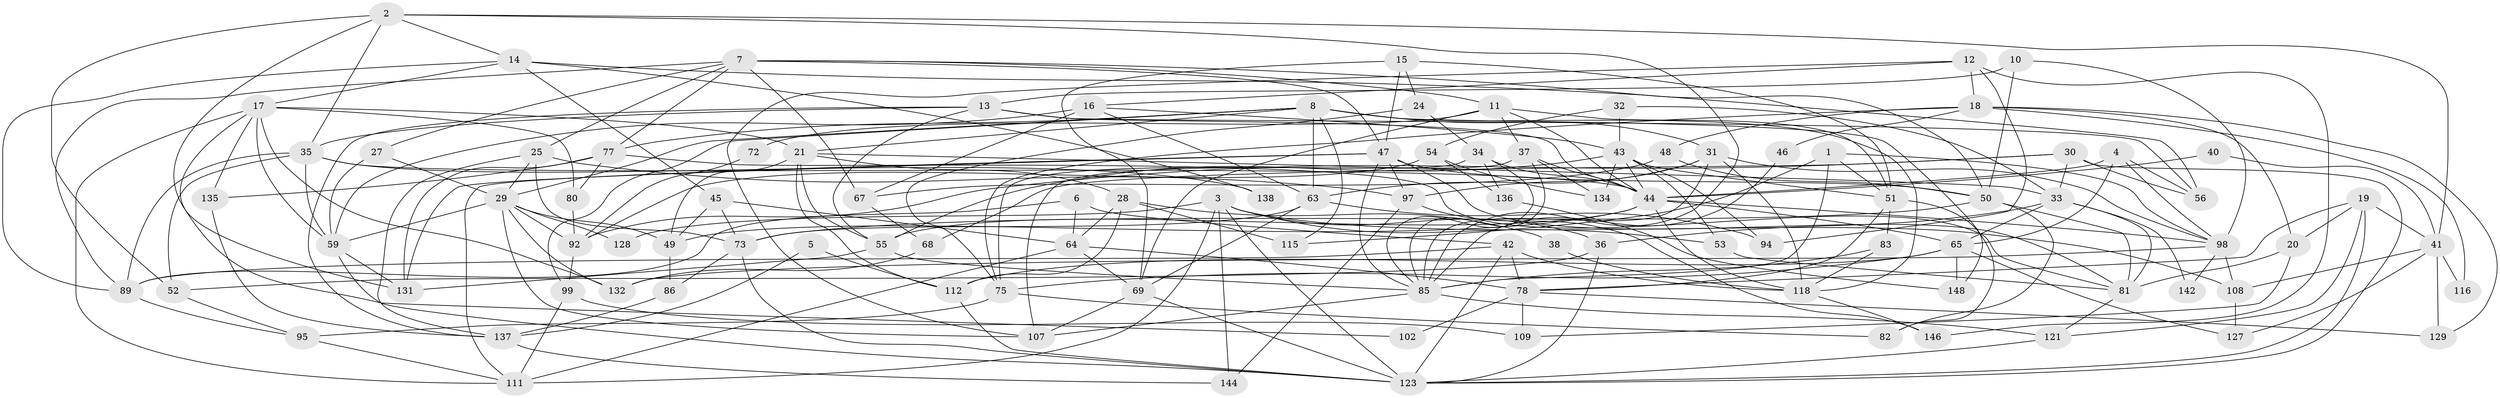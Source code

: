 // original degree distribution, {4: 0.2550335570469799, 5: 0.21476510067114093, 2: 0.12080536912751678, 3: 0.28187919463087246, 6: 0.09395973154362416, 9: 0.006711409395973154, 8: 0.006711409395973154, 7: 0.020134228187919462}
// Generated by graph-tools (version 1.1) at 2025/41/03/06/25 10:41:59]
// undirected, 101 vertices, 249 edges
graph export_dot {
graph [start="1"]
  node [color=gray90,style=filled];
  1;
  2 [super="+58"];
  3 [super="+120"];
  4 [super="+9"];
  5;
  6;
  7 [super="+113"];
  8 [super="+105"];
  10;
  11 [super="+126"];
  12 [super="+39"];
  13 [super="+106"];
  14;
  15;
  16 [super="+26"];
  17 [super="+57"];
  18 [super="+23"];
  19;
  20 [super="+122"];
  21 [super="+22"];
  24;
  25 [super="+61"];
  27;
  28 [super="+76"];
  29 [super="+79"];
  30;
  31 [super="+117"];
  32;
  33 [super="+133"];
  34 [super="+84"];
  35 [super="+101"];
  36;
  37 [super="+145"];
  38;
  40;
  41 [super="+103"];
  42 [super="+70"];
  43 [super="+104"];
  44 [super="+114"];
  45;
  46;
  47 [super="+110"];
  48;
  49;
  50 [super="+139"];
  51 [super="+60"];
  52 [super="+62"];
  53;
  54 [super="+74"];
  55 [super="+87"];
  56;
  59 [super="+96"];
  63 [super="+71"];
  64 [super="+66"];
  65 [super="+91"];
  67;
  68;
  69;
  72;
  73 [super="+93"];
  75 [super="+100"];
  77 [super="+90"];
  78 [super="+141"];
  80;
  81 [super="+124"];
  82;
  83;
  85 [super="+88"];
  86;
  89 [super="+147"];
  92;
  94;
  95 [super="+119"];
  97 [super="+149"];
  98 [super="+140"];
  99 [super="+125"];
  102;
  107 [super="+130"];
  108;
  109;
  111;
  112;
  115;
  116;
  118;
  121;
  123 [super="+143"];
  127;
  128;
  129;
  131;
  132;
  134;
  135;
  136;
  137;
  138;
  142;
  144;
  146;
  148;
  1 -- 115;
  1 -- 85;
  1 -- 98;
  1 -- 51;
  2 -- 52;
  2 -- 14;
  2 -- 131;
  2 -- 85;
  2 -- 35;
  2 -- 41;
  3 -- 36;
  3 -- 111;
  3 -- 128;
  3 -- 144;
  3 -- 53;
  3 -- 108;
  3 -- 123;
  4 -- 98;
  4 -- 56;
  4 -- 65;
  4 -- 44;
  5 -- 137;
  5 -- 112;
  6 -- 42;
  6 -- 64;
  6 -- 89;
  7 -- 47;
  7 -- 67;
  7 -- 50;
  7 -- 27;
  7 -- 89;
  7 -- 11;
  7 -- 77;
  7 -- 25;
  8 -- 63;
  8 -- 99;
  8 -- 115;
  8 -- 148;
  8 -- 118;
  8 -- 29;
  8 -- 21;
  8 -- 31;
  8 -- 77;
  10 -- 50;
  10 -- 13;
  10 -- 98;
  11 -- 69;
  11 -- 37;
  11 -- 72;
  11 -- 51;
  11 -- 44;
  12 -- 18;
  12 -- 16;
  12 -- 146;
  12 -- 94;
  12 -- 107;
  13 -- 56;
  13 -- 35;
  13 -- 137;
  13 -- 44;
  13 -- 55;
  14 -- 56;
  14 -- 89;
  14 -- 17;
  14 -- 45;
  14 -- 138;
  15 -- 69;
  15 -- 47;
  15 -- 24;
  15 -- 51;
  16 -- 67;
  16 -- 43;
  16 -- 59;
  16 -- 63;
  17 -- 21;
  17 -- 80;
  17 -- 132;
  17 -- 102;
  17 -- 135;
  17 -- 59;
  17 -- 111;
  18 -- 116 [weight=2];
  18 -- 20;
  18 -- 46;
  18 -- 48;
  18 -- 129;
  18 -- 75;
  19 -- 123;
  19 -- 121;
  19 -- 20;
  19 -- 78;
  19 -- 41;
  20 -- 109;
  20 -- 81;
  21 -- 49;
  21 -- 55;
  21 -- 28;
  21 -- 33;
  21 -- 112;
  24 -- 34;
  24 -- 75;
  25 -- 29;
  25 -- 73;
  25 -- 137;
  25 -- 97;
  27 -- 29;
  27 -- 59;
  28 -- 112;
  28 -- 38;
  28 -- 115;
  28 -- 64;
  29 -- 128;
  29 -- 132;
  29 -- 107;
  29 -- 49;
  29 -- 59;
  29 -- 92;
  30 -- 33;
  30 -- 56;
  30 -- 68;
  30 -- 92;
  30 -- 123;
  31 -- 118;
  31 -- 85;
  31 -- 97;
  31 -- 98;
  31 -- 63;
  32 -- 33;
  32 -- 43;
  32 -- 54;
  33 -- 81;
  33 -- 36;
  33 -- 65;
  33 -- 142;
  34 -- 75;
  34 -- 44;
  34 -- 136;
  34 -- 85;
  35 -- 89;
  35 -- 52;
  35 -- 59;
  35 -- 44;
  35 -- 138;
  36 -- 123;
  36 -- 52;
  37 -- 44;
  37 -- 134;
  37 -- 85;
  37 -- 107;
  38 -- 118;
  40 -- 44;
  40 -- 41;
  41 -- 127;
  41 -- 129;
  41 -- 116;
  41 -- 108;
  42 -- 89;
  42 -- 118;
  42 -- 123;
  42 -- 78;
  43 -- 55;
  43 -- 94;
  43 -- 53;
  43 -- 134;
  43 -- 44;
  43 -- 51;
  44 -- 49;
  44 -- 65;
  44 -- 118;
  44 -- 55;
  44 -- 98;
  45 -- 49;
  45 -- 73;
  45 -- 64;
  46 -- 85;
  47 -- 131;
  47 -- 97;
  47 -- 50;
  47 -- 85;
  47 -- 111;
  47 -- 81;
  48 -- 50;
  48 -- 67;
  49 -- 86;
  50 -- 82;
  50 -- 73;
  50 -- 81;
  51 -- 83;
  51 -- 82;
  51 -- 78;
  52 -- 95;
  53 -- 81;
  54 -- 134;
  54 -- 92;
  54 -- 136;
  55 -- 131;
  55 -- 85;
  59 -- 131;
  59 -- 123;
  63 -- 73;
  63 -- 69;
  63 -- 94;
  64 -- 69;
  64 -- 78;
  64 -- 111;
  65 -- 127;
  65 -- 148;
  65 -- 112;
  65 -- 75;
  67 -- 68;
  68 -- 132;
  69 -- 123;
  69 -- 107;
  72 -- 92;
  73 -- 86;
  73 -- 123;
  75 -- 95;
  75 -- 82;
  77 -- 135;
  77 -- 81;
  77 -- 80;
  77 -- 131;
  78 -- 129;
  78 -- 102;
  78 -- 109;
  80 -- 92;
  81 -- 121;
  83 -- 118;
  83 -- 85;
  85 -- 121;
  85 -- 107;
  86 -- 137;
  89 -- 95;
  92 -- 99;
  95 -- 111;
  97 -- 144;
  97 -- 146;
  98 -- 132;
  98 -- 108;
  98 -- 142;
  99 -- 109;
  99 -- 111;
  108 -- 127;
  112 -- 123;
  118 -- 146;
  121 -- 123;
  135 -- 137;
  136 -- 148;
  137 -- 144;
}
